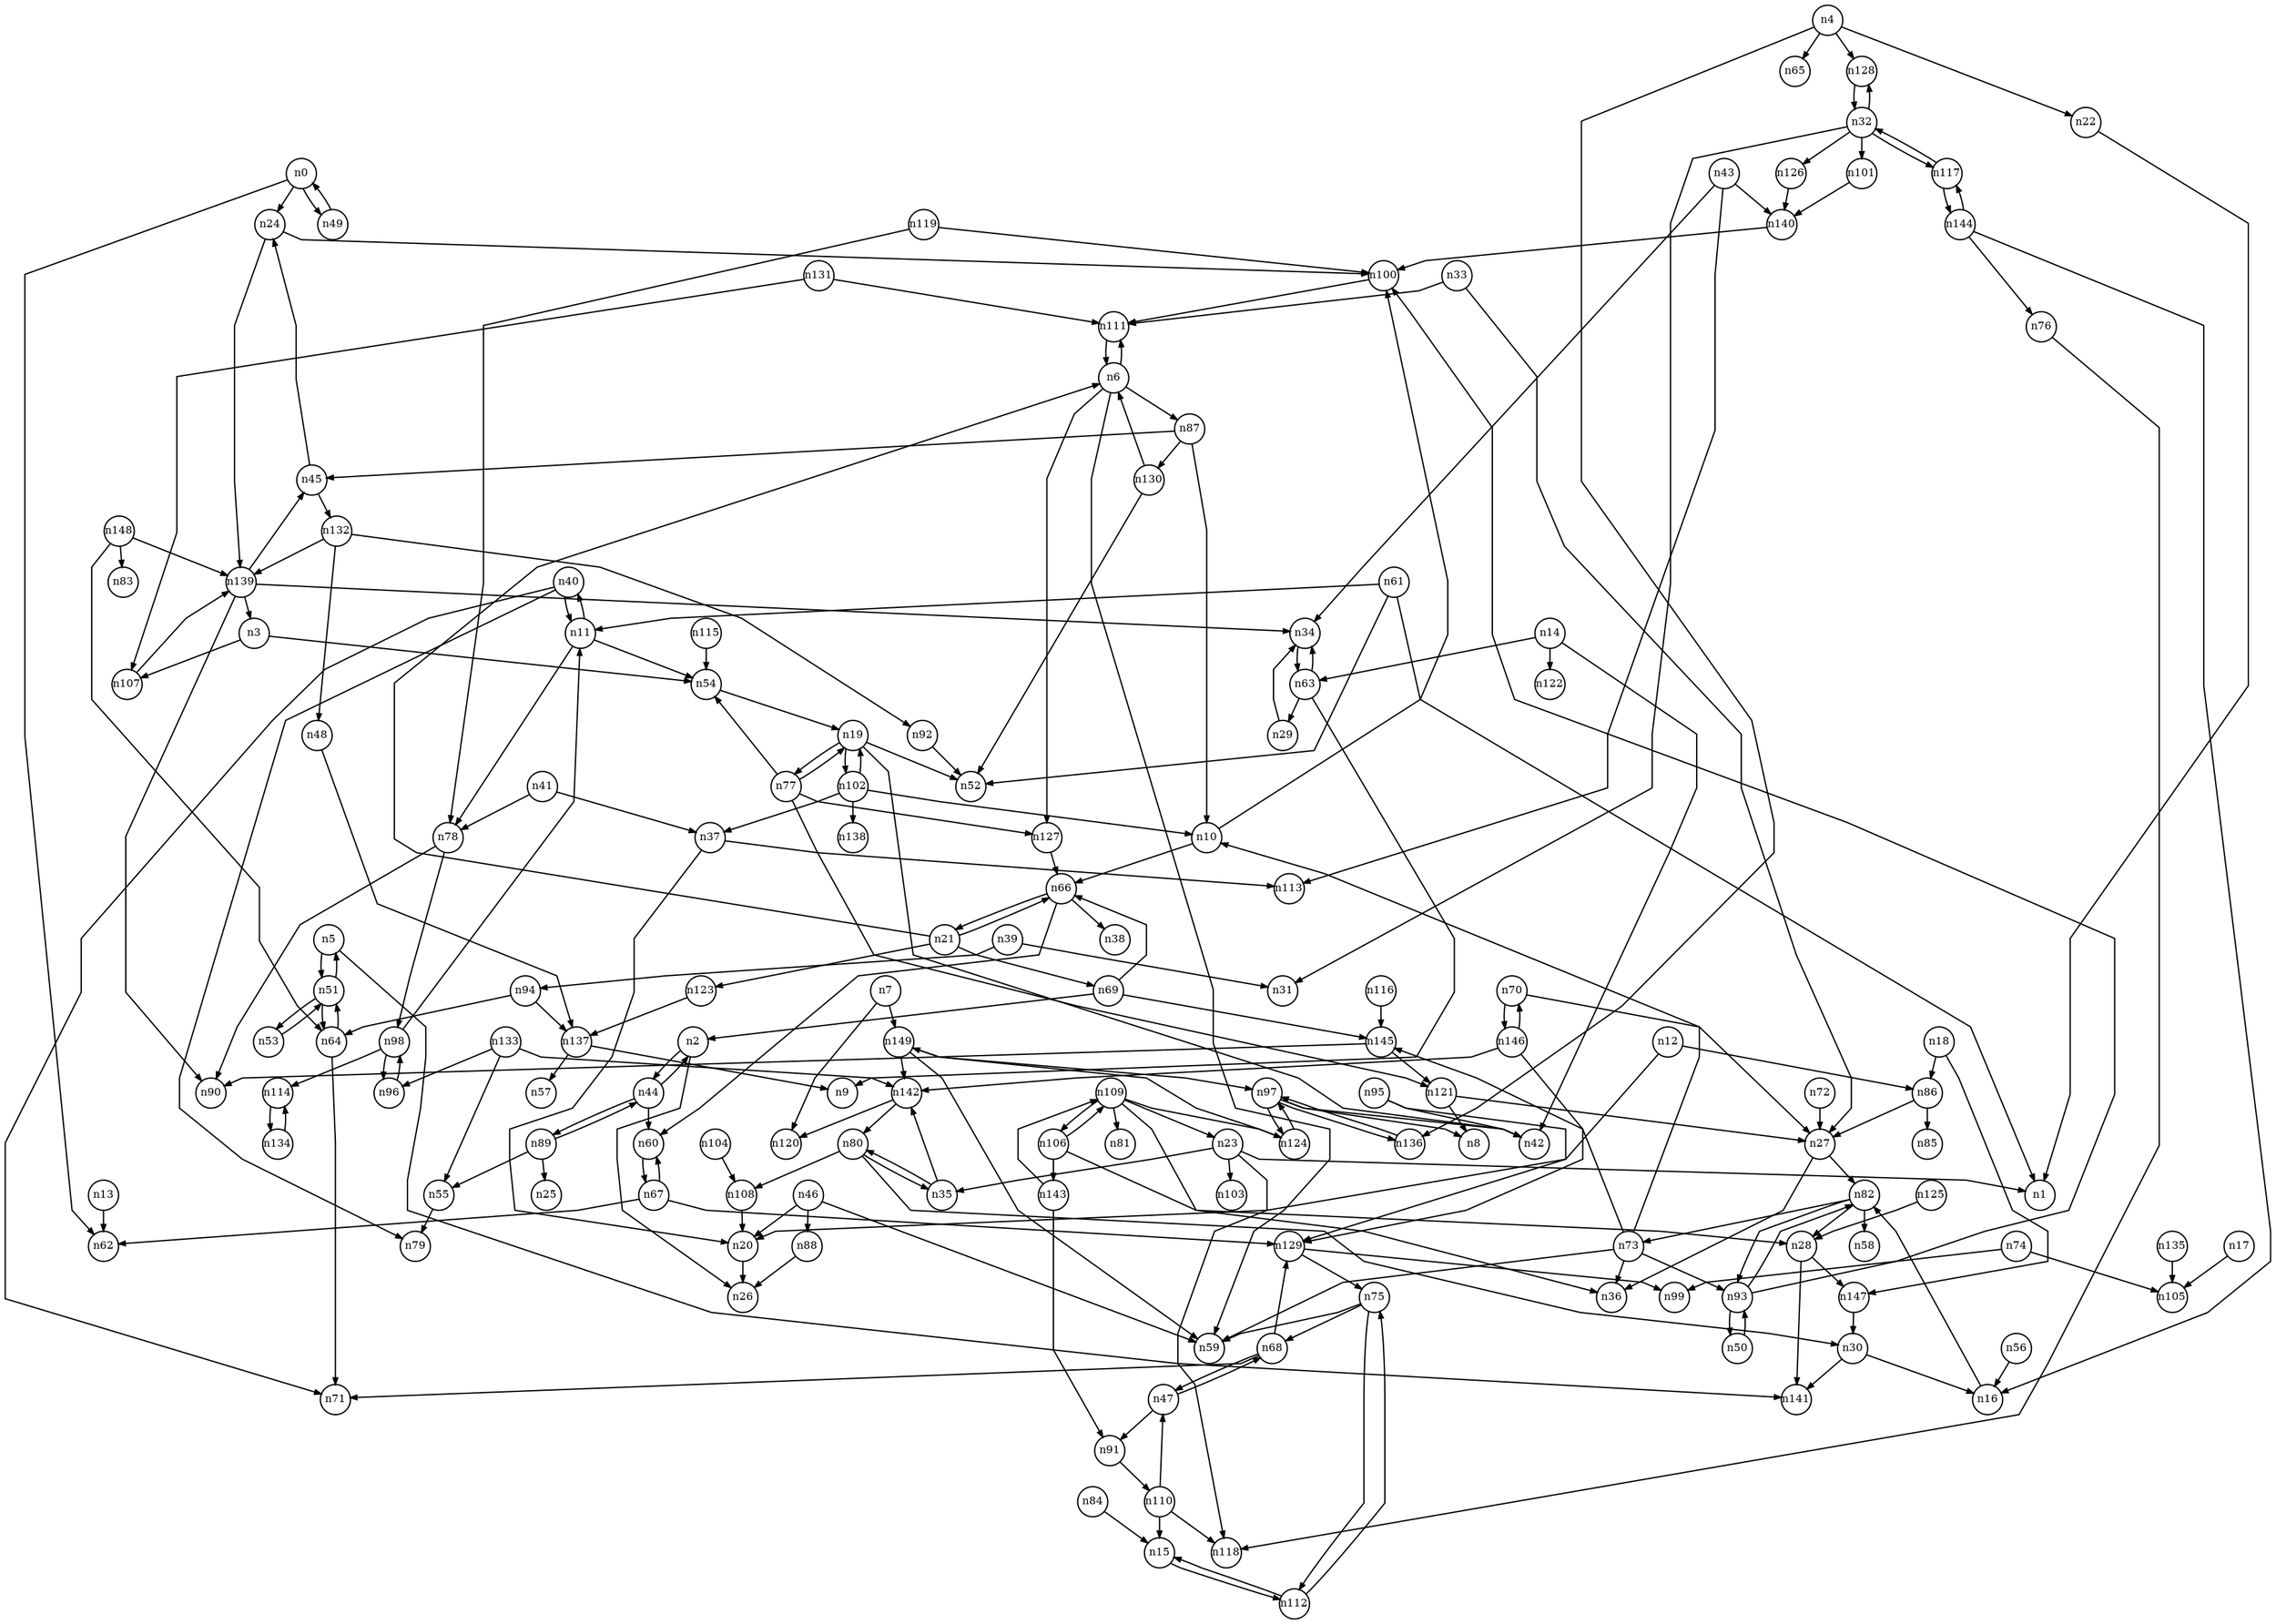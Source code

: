 digraph G{
splines=polyline;
ranksep=0.22;
nodesep=0.22;
nodesize=0.32;
fontsize=8
edge [arrowsize=0.5]
node [fontsize=8 shape=circle width=0.32 fixedsize=shape];

n24 -> n100
n24 -> n139
n0 -> n24
n0 -> n49
n0 -> n62
n49 -> n0
n2 -> n26
n2 -> n44
n54 -> n19
n3 -> n54
n3 -> n107
n107 -> n139
n22 -> n1
n4 -> n22
n4 -> n65
n4 -> n128
n4 -> n136
n128 -> n32
n136 -> n97
n5 -> n141
n5 -> n51
n6 -> n59
n6 -> n87
n6 -> n111
n6 -> n127
n87 -> n10
n87 -> n45
n87 -> n130
n111 -> n6
n127 -> n66
n7 -> n120
n7 -> n149
n149 -> n59
n149 -> n142
n149 -> n97
n100 -> n111
n10 -> n100
n10 -> n66
n11 -> n54
n11 -> n78
n11 -> n40
n78 -> n90
n78 -> n98
n20 -> n26
n12 -> n20
n12 -> n86
n86 -> n27
n86 -> n85
n13 -> n62
n14 -> n42
n14 -> n63
n14 -> n122
n63 -> n9
n63 -> n29
n63 -> n34
n17 -> n105
n18 -> n86
n18 -> n147
n147 -> n30
n19 -> n42
n19 -> n52
n19 -> n77
n19 -> n102
n77 -> n54
n77 -> n121
n77 -> n127
n77 -> n19
n102 -> n10
n102 -> n37
n102 -> n138
n102 -> n19
n21 -> n6
n21 -> n69
n21 -> n123
n21 -> n66
n69 -> n2
n69 -> n145
n69 -> n66
n123 -> n137
n23 -> n1
n23 -> n35
n23 -> n103
n23 -> n118
n35 -> n142
n35 -> n80
n27 -> n36
n27 -> n82
n28 -> n141
n28 -> n147
n34 -> n63
n29 -> n34
n16 -> n82
n30 -> n16
n30 -> n141
n32 -> n31
n32 -> n101
n32 -> n126
n32 -> n128
n32 -> n117
n101 -> n140
n126 -> n140
n33 -> n27
n33 -> n111
n142 -> n120
n142 -> n80
n37 -> n20
n37 -> n113
n39 -> n31
n39 -> n94
n94 -> n64
n94 -> n137
n40 -> n11
n40 -> n71
n40 -> n79
n41 -> n37
n41 -> n78
n43 -> n34
n43 -> n113
n43 -> n140
n140 -> n100
n44 -> n2
n44 -> n60
n44 -> n89
n60 -> n67
n89 -> n25
n89 -> n55
n89 -> n44
n45 -> n24
n45 -> n132
n46 -> n20
n46 -> n59
n46 -> n88
n88 -> n26
n91 -> n110
n47 -> n91
n47 -> n68
n137 -> n9
n137 -> n57
n48 -> n137
n51 -> n5
n51 -> n53
n51 -> n64
n53 -> n51
n64 -> n71
n64 -> n51
n55 -> n79
n56 -> n16
n61 -> n1
n61 -> n11
n61 -> n52
n66 -> n21
n66 -> n38
n66 -> n60
n67 -> n60
n67 -> n62
n67 -> n129
n129 -> n99
n129 -> n75
n68 -> n47
n68 -> n71
n68 -> n129
n145 -> n90
n145 -> n121
n70 -> n27
n70 -> n146
n72 -> n27
n73 -> n10
n73 -> n36
n73 -> n59
n73 -> n145
n73 -> n93
n74 -> n99
n74 -> n105
n75 -> n59
n75 -> n68
n75 -> n112
n112 -> n15
n112 -> n75
n76 -> n118
n121 -> n8
n121 -> n27
n80 -> n30
n80 -> n35
n80 -> n108
n108 -> n20
n82 -> n28
n82 -> n58
n82 -> n73
n82 -> n93
n15 -> n112
n84 -> n15
n130 -> n52
n130 -> n6
n92 -> n52
n50 -> n93
n93 -> n50
n93 -> n82
n93 -> n100
n95 -> n42
n95 -> n129
n97 -> n8
n97 -> n42
n97 -> n124
n97 -> n136
n124 -> n149
n124 -> n97
n98 -> n11
n98 -> n96
n98 -> n114
n96 -> n98
n114 -> n134
n104 -> n108
n106 -> n28
n106 -> n143
n106 -> n109
n143 -> n91
n143 -> n109
n109 -> n23
n109 -> n36
n109 -> n81
n109 -> n106
n109 -> n124
n110 -> n15
n110 -> n47
n110 -> n118
n115 -> n54
n116 -> n145
n117 -> n32
n117 -> n144
n144 -> n16
n144 -> n76
n144 -> n117
n119 -> n78
n119 -> n100
n125 -> n28
n131 -> n107
n131 -> n111
n132 -> n48
n132 -> n92
n132 -> n139
n139 -> n3
n139 -> n34
n139 -> n45
n139 -> n90
n133 -> n55
n133 -> n96
n133 -> n142
n134 -> n114
n135 -> n105
n146 -> n70
n146 -> n129
n146 -> n142
n148 -> n64
n148 -> n83
n148 -> n139
}
